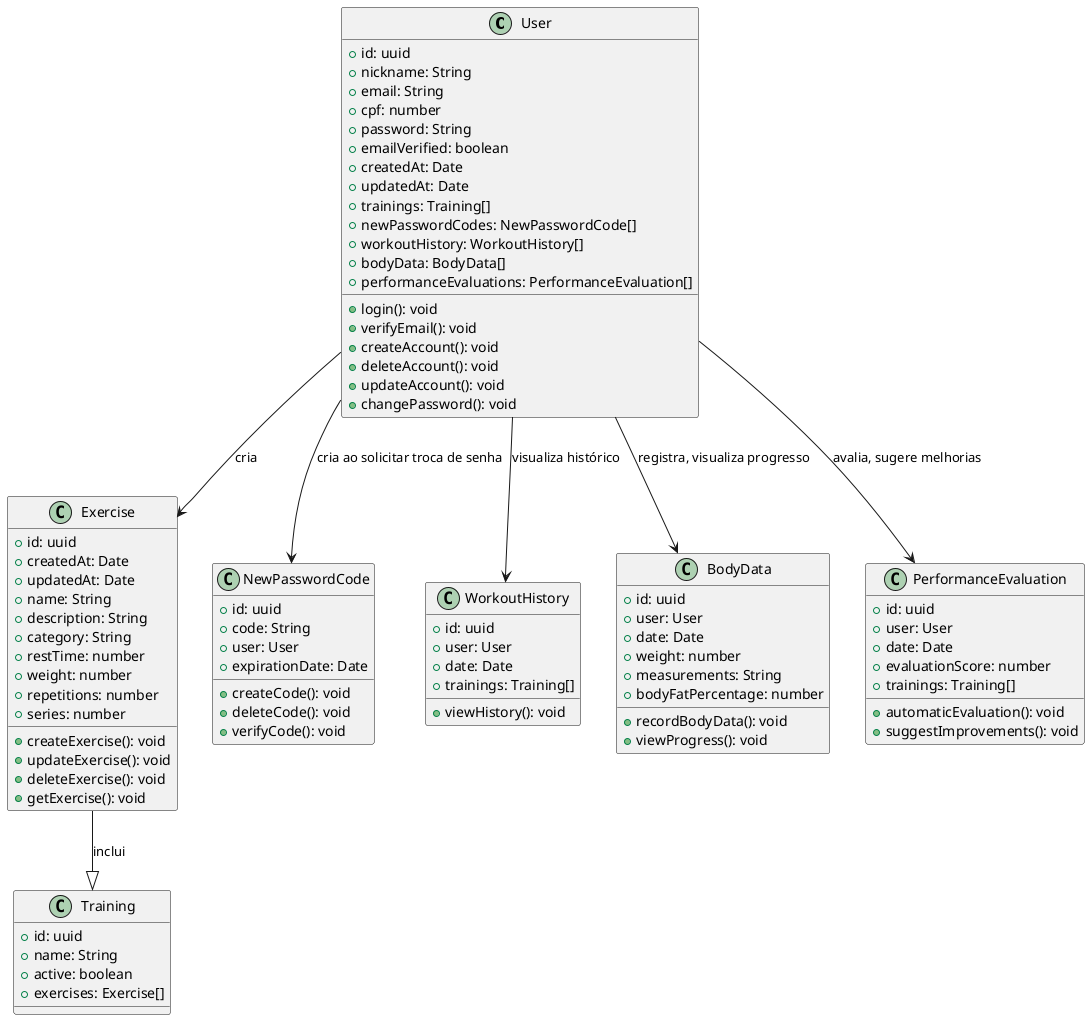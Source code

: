@startuml

class User {
  + id: uuid
  + nickname: String
  + email: String
  + cpf: number
  + password: String
  + emailVerified: boolean
  + createdAt: Date
  + updatedAt: Date
  + login(): void
  + verifyEmail(): void
  + createAccount(): void
  + deleteAccount(): void
  + updateAccount(): void
  + changePassword(): void
  + trainings: Training[]
  + newPasswordCodes: NewPasswordCode[]
  + workoutHistory: WorkoutHistory[] 
  + bodyData: BodyData[] 
  + performanceEvaluations: PerformanceEvaluation[]
}

class Exercise {
  + id: uuid
  + createdAt: Date
  + updatedAt: Date
  + name: String
  + description: String
  + category: String
  + restTime: number
  + weight: number
  + repetitions: number
  + series: number
  + createExercise(): void
  + updateExercise(): void
  + deleteExercise(): void
  + getExercise(): void
}

class Training {
  + id: uuid
  + name: String
  + active: boolean
  + exercises: Exercise[]
}

class NewPasswordCode {
    + id: uuid
    + code: String
    + user: User
    + expirationDate: Date
    + createCode(): void
    + deleteCode(): void
    + verifyCode(): void
}

class WorkoutHistory {
    + id: uuid
    + user: User
    + date: Date
    + viewHistory(): void
    + trainings: Training[]
}

class BodyData {
    + id: uuid
    + user: User
    + date: Date
    + weight: number
    + measurements: String
    + bodyFatPercentage: number
    + recordBodyData(): void
    + viewProgress(): void
}

class PerformanceEvaluation {
    + id: uuid
    + user: User
    + date: Date
    + evaluationScore: number
    + automaticEvaluation(): void
    + suggestImprovements(): void
    + trainings: Training[]
}

User --> Exercise : cria
User --> NewPasswordCode : cria ao solicitar troca de senha 
User --> WorkoutHistory : visualiza histórico
User --> BodyData : registra, visualiza progresso
User --> PerformanceEvaluation : avalia, sugere melhorias
Exercise --|> Training : inclui

@enduml